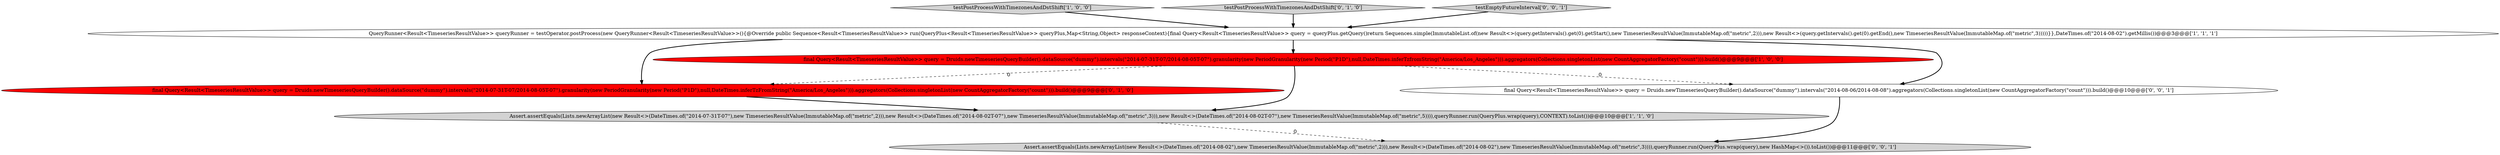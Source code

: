 digraph {
3 [style = filled, label = "final Query<Result<TimeseriesResultValue>> query = Druids.newTimeseriesQueryBuilder().dataSource(\"dummy\").intervals(\"2014-07-31T-07/2014-08-05T-07\").granularity(new PeriodGranularity(new Period(\"P1D\"),null,DateTimes.inferTzfromString(\"America/Los_Angeles\"))).aggregators(Collections.singletonList(new CountAggregatorFactory(\"count\"))).build()@@@9@@@['1', '0', '0']", fillcolor = red, shape = ellipse image = "AAA1AAABBB1BBB"];
0 [style = filled, label = "Assert.assertEquals(Lists.newArrayList(new Result<>(DateTimes.of(\"2014-07-31T-07\"),new TimeseriesResultValue(ImmutableMap.of(\"metric\",2))),new Result<>(DateTimes.of(\"2014-08-02T-07\"),new TimeseriesResultValue(ImmutableMap.of(\"metric\",3))),new Result<>(DateTimes.of(\"2014-08-02T-07\"),new TimeseriesResultValue(ImmutableMap.of(\"metric\",5)))),queryRunner.run(QueryPlus.wrap(query),CONTEXT).toList())@@@10@@@['1', '1', '0']", fillcolor = lightgray, shape = ellipse image = "AAA0AAABBB1BBB"];
7 [style = filled, label = "Assert.assertEquals(Lists.newArrayList(new Result<>(DateTimes.of(\"2014-08-02\"),new TimeseriesResultValue(ImmutableMap.of(\"metric\",2))),new Result<>(DateTimes.of(\"2014-08-02\"),new TimeseriesResultValue(ImmutableMap.of(\"metric\",3)))),queryRunner.run(QueryPlus.wrap(query),new HashMap<>()).toList())@@@11@@@['0', '0', '1']", fillcolor = lightgray, shape = ellipse image = "AAA0AAABBB3BBB"];
8 [style = filled, label = "final Query<Result<TimeseriesResultValue>> query = Druids.newTimeseriesQueryBuilder().dataSource(\"dummy\").intervals(\"2014-08-06/2014-08-08\").aggregators(Collections.singletonList(new CountAggregatorFactory(\"count\"))).build()@@@10@@@['0', '0', '1']", fillcolor = white, shape = ellipse image = "AAA0AAABBB3BBB"];
1 [style = filled, label = "testPostProcessWithTimezonesAndDstShift['1', '0', '0']", fillcolor = lightgray, shape = diamond image = "AAA0AAABBB1BBB"];
5 [style = filled, label = "testPostProcessWithTimezonesAndDstShift['0', '1', '0']", fillcolor = lightgray, shape = diamond image = "AAA0AAABBB2BBB"];
2 [style = filled, label = "QueryRunner<Result<TimeseriesResultValue>> queryRunner = testOperator.postProcess(new QueryRunner<Result<TimeseriesResultValue>>(){@Override public Sequence<Result<TimeseriesResultValue>> run(QueryPlus<Result<TimeseriesResultValue>> queryPlus,Map<String,Object> responseContext){final Query<Result<TimeseriesResultValue>> query = queryPlus.getQuery()return Sequences.simple(ImmutableList.of(new Result<>(query.getIntervals().get(0).getStart(),new TimeseriesResultValue(ImmutableMap.of(\"metric\",2))),new Result<>(query.getIntervals().get(0).getEnd(),new TimeseriesResultValue(ImmutableMap.of(\"metric\",3)))))}},DateTimes.of(\"2014-08-02\").getMillis())@@@3@@@['1', '1', '1']", fillcolor = white, shape = ellipse image = "AAA0AAABBB1BBB"];
6 [style = filled, label = "testEmptyFutureInterval['0', '0', '1']", fillcolor = lightgray, shape = diamond image = "AAA0AAABBB3BBB"];
4 [style = filled, label = "final Query<Result<TimeseriesResultValue>> query = Druids.newTimeseriesQueryBuilder().dataSource(\"dummy\").intervals(\"2014-07-31T-07/2014-08-05T-07\").granularity(new PeriodGranularity(new Period(\"P1D\"),null,DateTimes.inferTzFromString(\"America/Los_Angeles\"))).aggregators(Collections.singletonList(new CountAggregatorFactory(\"count\"))).build()@@@9@@@['0', '1', '0']", fillcolor = red, shape = ellipse image = "AAA1AAABBB2BBB"];
8->7 [style = bold, label=""];
3->8 [style = dashed, label="0"];
5->2 [style = bold, label=""];
1->2 [style = bold, label=""];
0->7 [style = dashed, label="0"];
3->4 [style = dashed, label="0"];
2->4 [style = bold, label=""];
2->8 [style = bold, label=""];
3->0 [style = bold, label=""];
2->3 [style = bold, label=""];
4->0 [style = bold, label=""];
6->2 [style = bold, label=""];
}
